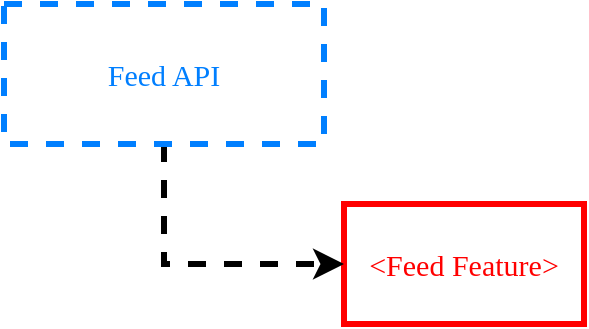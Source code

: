 <mxfile version="18.1.3" type="device"><diagram id="PulHM7i9M9r0LFJOORfW" name="第 1 页"><mxGraphModel dx="786" dy="1212" grid="1" gridSize="10" guides="1" tooltips="1" connect="1" arrows="1" fold="1" page="1" pageScale="1" pageWidth="827" pageHeight="1169" math="0" shadow="0"><root><mxCell id="0"/><mxCell id="1" parent="0"/><mxCell id="VpBzjmiUW8fstV2X5h0Y-1" value="&lt;font style=&quot;font-size: 15px;&quot; face=&quot;Lucida Console&quot; color=&quot;#ff0000&quot;&gt;&amp;lt;Feed Feature&amp;gt;&lt;/font&gt;" style="rounded=0;whiteSpace=wrap;html=1;strokeColor=#FF0000;strokeWidth=3;" vertex="1" parent="1"><mxGeometry x="320" y="380" width="120" height="60" as="geometry"/></mxCell><mxCell id="VpBzjmiUW8fstV2X5h0Y-4" style="edgeStyle=orthogonalEdgeStyle;rounded=0;orthogonalLoop=1;jettySize=auto;html=1;entryX=0;entryY=0.5;entryDx=0;entryDy=0;fontFamily=Lucida Console;fontSize=15;fontColor=#007FFF;exitX=0.5;exitY=1;exitDx=0;exitDy=0;dashed=1;strokeWidth=3;" edge="1" parent="1" source="VpBzjmiUW8fstV2X5h0Y-3" target="VpBzjmiUW8fstV2X5h0Y-1"><mxGeometry relative="1" as="geometry"/></mxCell><mxCell id="VpBzjmiUW8fstV2X5h0Y-3" value="&lt;font color=&quot;#007fff&quot; style=&quot;font-size: 15px;&quot; face=&quot;Lucida Console&quot;&gt;Feed API&lt;/font&gt;" style="rounded=0;whiteSpace=wrap;html=1;strokeColor=#007FFF;strokeWidth=3;dashed=1;" vertex="1" parent="1"><mxGeometry x="150" y="280" width="160" height="70" as="geometry"/></mxCell></root></mxGraphModel></diagram></mxfile>